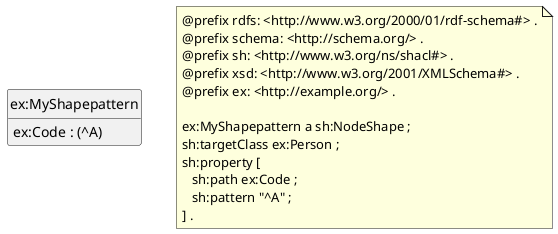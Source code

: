 @startuml
class "ex:MyShapepattern"
"ex:MyShapepattern" : ex:Code : (^A) 

note as N1
@prefix rdfs: <http://www.w3.org/2000/01/rdf-schema#> .
@prefix schema: <http://schema.org/> .
@prefix sh: <http://www.w3.org/ns/shacl#> .
@prefix xsd: <http://www.w3.org/2001/XMLSchema#> .
@prefix ex: <http://example.org/> .

ex:MyShapepattern a sh:NodeShape ;
sh:targetClass ex:Person ;
sh:property [
   sh:path ex:Code ;
   sh:pattern "^A" ;
] .
end note

hide circle
hide empty members
@enduml